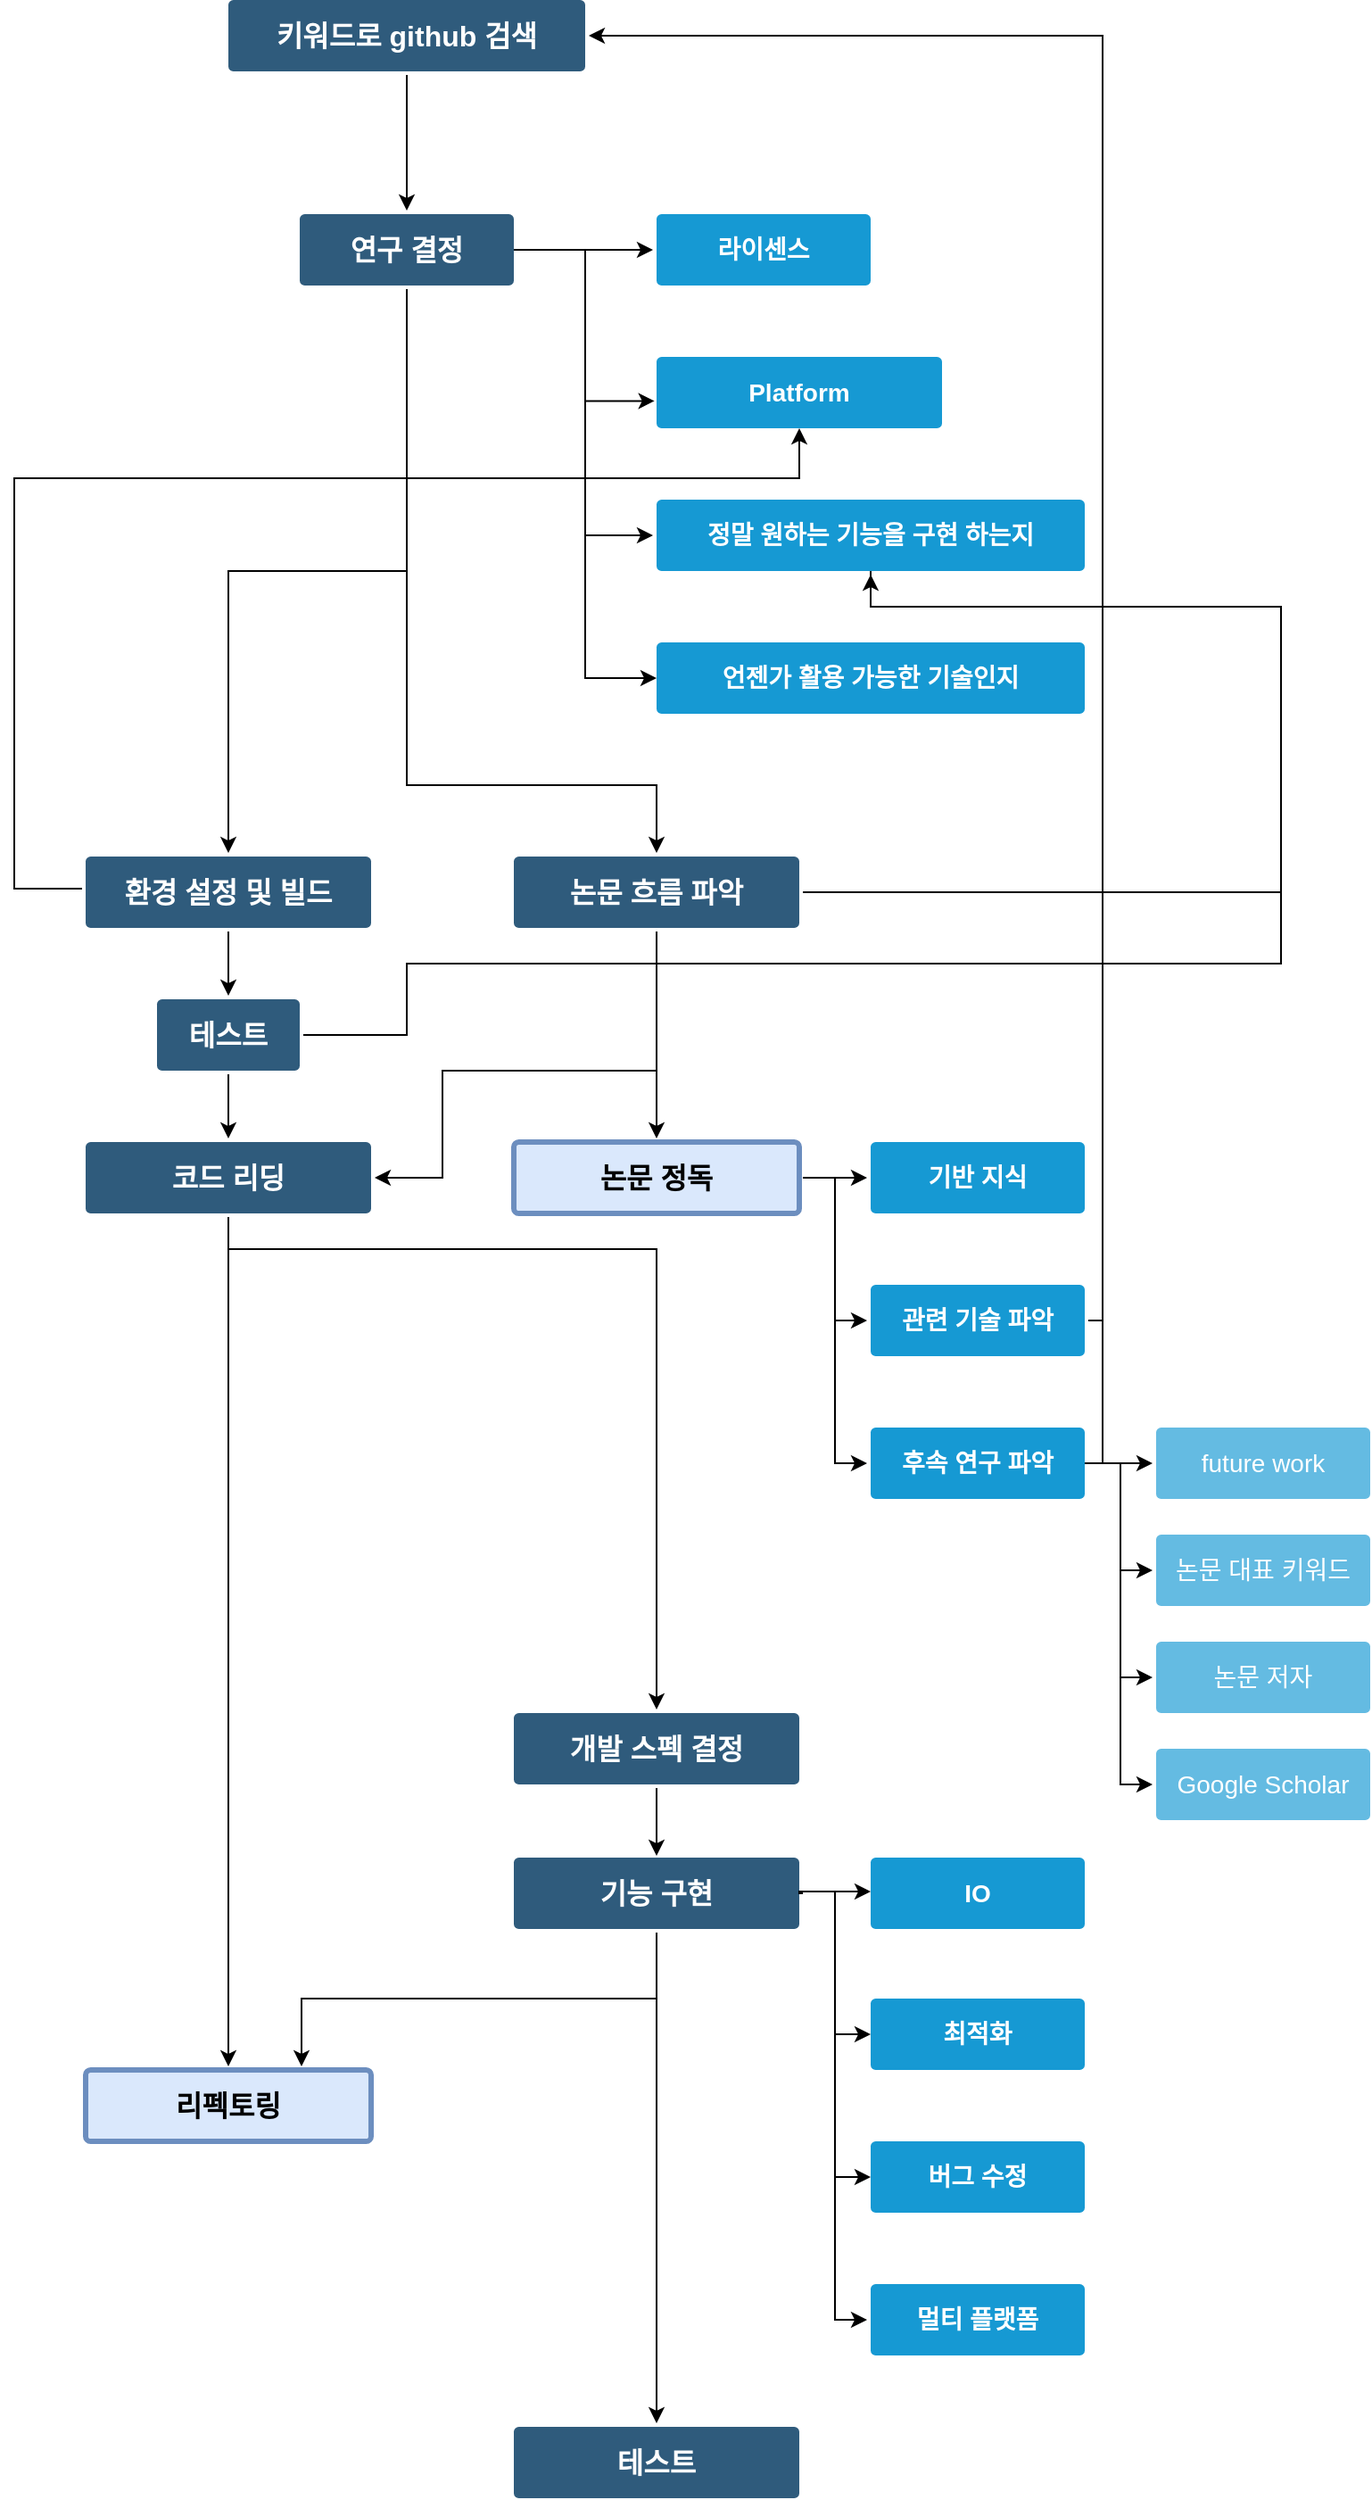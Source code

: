 <mxfile version="23.1.5" type="github">
  <diagram id="6a731a19-8d31-9384-78a2-239565b7b9f0" name="Page-1">
    <mxGraphModel dx="2440" dy="1292" grid="1" gridSize="10" guides="1" tooltips="1" connect="1" arrows="1" fold="1" page="1" pageScale="1" pageWidth="1169" pageHeight="827" background="none" math="0" shadow="0">
      <root>
        <mxCell id="0" />
        <mxCell id="1" parent="0" />
        <mxCell id="vm-wcpPuKyVr0mwxiMD0-1781" value="" style="edgeStyle=orthogonalEdgeStyle;rounded=0;orthogonalLoop=1;jettySize=auto;html=1;" parent="1" source="1749" target="vm-wcpPuKyVr0mwxiMD0-1779" edge="1">
          <mxGeometry relative="1" as="geometry">
            <Array as="points">
              <mxPoint x="500" y="270" />
              <mxPoint x="500" y="270" />
            </Array>
          </mxGeometry>
        </mxCell>
        <mxCell id="1749" value="키워드로 github 검색" style="rounded=1;whiteSpace=wrap;html=1;shadow=0;labelBackgroundColor=none;strokeColor=none;strokeWidth=3;fillColor=#2F5B7C;fontFamily=Helvetica;fontSize=16;fontColor=#FFFFFF;align=center;fontStyle=1;spacing=5;arcSize=7;perimeterSpacing=2;" parent="1" vertex="1">
          <mxGeometry x="400" y="160" width="200" height="40" as="geometry" />
        </mxCell>
        <mxCell id="1760" value="라이센스" style="rounded=1;whiteSpace=wrap;html=1;shadow=0;labelBackgroundColor=none;strokeColor=none;strokeWidth=3;fillColor=#1699d3;fontFamily=Helvetica;fontSize=14;fontColor=#FFFFFF;align=center;spacing=5;fontStyle=1;arcSize=7;perimeterSpacing=2;" parent="1" vertex="1">
          <mxGeometry x="640" y="280" width="120" height="40" as="geometry" />
        </mxCell>
        <mxCell id="1761" value="future work" style="rounded=1;whiteSpace=wrap;html=1;shadow=0;labelBackgroundColor=none;strokeColor=none;strokeWidth=3;fillColor=#64bbe2;fontFamily=Helvetica;fontSize=14;fontColor=#FFFFFF;align=center;spacing=5;arcSize=7;perimeterSpacing=2;" parent="1" vertex="1">
          <mxGeometry x="920" y="960" width="120" height="40" as="geometry" />
        </mxCell>
        <mxCell id="vm-wcpPuKyVr0mwxiMD0-1804" style="edgeStyle=orthogonalEdgeStyle;rounded=0;orthogonalLoop=1;jettySize=auto;html=1;exitX=1;exitY=0.5;exitDx=0;exitDy=0;entryX=0;entryY=0.5;entryDx=0;entryDy=0;" parent="1" source="vm-wcpPuKyVr0mwxiMD0-1779" target="1760" edge="1">
          <mxGeometry relative="1" as="geometry" />
        </mxCell>
        <mxCell id="vm-wcpPuKyVr0mwxiMD0-1812" style="edgeStyle=orthogonalEdgeStyle;rounded=0;orthogonalLoop=1;jettySize=auto;html=1;exitX=0.5;exitY=1;exitDx=0;exitDy=0;entryX=0.5;entryY=0;entryDx=0;entryDy=0;" parent="1" source="vm-wcpPuKyVr0mwxiMD0-1779" target="vm-wcpPuKyVr0mwxiMD0-1792" edge="1">
          <mxGeometry relative="1" as="geometry" />
        </mxCell>
        <mxCell id="vm-wcpPuKyVr0mwxiMD0-1779" value="연구 결정" style="rounded=1;whiteSpace=wrap;html=1;shadow=0;labelBackgroundColor=none;strokeColor=none;strokeWidth=3;fillColor=#2F5B7C;fontFamily=Helvetica;fontSize=16;fontColor=#FFFFFF;align=center;fontStyle=1;spacing=5;arcSize=7;perimeterSpacing=2;" parent="1" vertex="1">
          <mxGeometry x="440" y="280" width="120" height="40" as="geometry" />
        </mxCell>
        <mxCell id="vm-wcpPuKyVr0mwxiMD0-1782" value="Platform" style="rounded=1;whiteSpace=wrap;html=1;shadow=0;labelBackgroundColor=none;strokeColor=none;strokeWidth=3;fillColor=#1699d3;fontFamily=Helvetica;fontSize=14;fontColor=#FFFFFF;align=center;spacing=5;fontStyle=1;arcSize=7;perimeterSpacing=2;" parent="1" vertex="1">
          <mxGeometry x="640" y="360" width="160" height="40" as="geometry" />
        </mxCell>
        <mxCell id="vm-wcpPuKyVr0mwxiMD0-1783" value="정말 원하는 기능을 구현 하는지" style="rounded=1;whiteSpace=wrap;html=1;shadow=0;labelBackgroundColor=none;strokeColor=none;strokeWidth=3;fillColor=#1699d3;fontFamily=Helvetica;fontSize=14;fontColor=#FFFFFF;align=center;spacing=5;fontStyle=1;arcSize=7;perimeterSpacing=2;" parent="1" vertex="1">
          <mxGeometry x="640" y="440" width="240" height="40" as="geometry" />
        </mxCell>
        <mxCell id="vm-wcpPuKyVr0mwxiMD0-1785" value="언젠가 활용 가능한 기술인지" style="rounded=1;whiteSpace=wrap;html=1;shadow=0;labelBackgroundColor=none;strokeColor=none;strokeWidth=3;fillColor=#1699d3;fontFamily=Helvetica;fontSize=14;fontColor=#FFFFFF;align=center;spacing=5;fontStyle=1;arcSize=7;perimeterSpacing=2;" parent="1" vertex="1">
          <mxGeometry x="640" y="520" width="240" height="40" as="geometry" />
        </mxCell>
        <mxCell id="vm-wcpPuKyVr0mwxiMD0-1824" style="edgeStyle=orthogonalEdgeStyle;rounded=0;orthogonalLoop=1;jettySize=auto;html=1;exitX=1;exitY=0.5;exitDx=0;exitDy=0;entryX=0;entryY=0.5;entryDx=0;entryDy=0;" parent="1" source="vm-wcpPuKyVr0mwxiMD0-1786" target="vm-wcpPuKyVr0mwxiMD0-1787" edge="1">
          <mxGeometry relative="1" as="geometry" />
        </mxCell>
        <mxCell id="vm-wcpPuKyVr0mwxiMD0-1786" value="논문 정독" style="rounded=1;whiteSpace=wrap;html=1;shadow=0;labelBackgroundColor=none;strokeColor=#6c8ebf;strokeWidth=3;fillColor=#dae8fc;fontFamily=Helvetica;fontSize=16;align=center;fontStyle=1;spacing=5;arcSize=7;perimeterSpacing=2;" parent="1" vertex="1">
          <mxGeometry x="560" y="800" width="160" height="40" as="geometry" />
        </mxCell>
        <mxCell id="vm-wcpPuKyVr0mwxiMD0-1787" value="기반 지식" style="rounded=1;whiteSpace=wrap;html=1;shadow=0;labelBackgroundColor=none;strokeColor=none;strokeWidth=3;fillColor=#1699d3;fontFamily=Helvetica;fontSize=14;fontColor=#FFFFFF;align=center;spacing=5;fontStyle=1;arcSize=7;perimeterSpacing=2;" parent="1" vertex="1">
          <mxGeometry x="760" y="800" width="120" height="40" as="geometry" />
        </mxCell>
        <mxCell id="vm-wcpPuKyVr0mwxiMD0-1788" value="관련 기술 파악" style="rounded=1;whiteSpace=wrap;html=1;shadow=0;labelBackgroundColor=none;strokeColor=none;strokeWidth=3;fillColor=#1699d3;fontFamily=Helvetica;fontSize=14;fontColor=#FFFFFF;align=center;spacing=5;fontStyle=1;arcSize=7;perimeterSpacing=2;" parent="1" vertex="1">
          <mxGeometry x="760" y="880" width="120" height="40" as="geometry" />
        </mxCell>
        <mxCell id="vm-wcpPuKyVr0mwxiMD0-1841" style="edgeStyle=orthogonalEdgeStyle;rounded=0;orthogonalLoop=1;jettySize=auto;html=1;exitX=1;exitY=0.5;exitDx=0;exitDy=0;entryX=1;entryY=0.5;entryDx=0;entryDy=0;" parent="1" source="vm-wcpPuKyVr0mwxiMD0-1789" target="1749" edge="1">
          <mxGeometry relative="1" as="geometry">
            <mxPoint x="970" y="170" as="targetPoint" />
            <Array as="points">
              <mxPoint x="890" y="980" />
              <mxPoint x="890" y="180" />
            </Array>
          </mxGeometry>
        </mxCell>
        <mxCell id="dmVe2ICxuQ50wznMu1Lo-1763" style="edgeStyle=orthogonalEdgeStyle;rounded=0;orthogonalLoop=1;jettySize=auto;html=1;entryX=0;entryY=0.5;entryDx=0;entryDy=0;" edge="1" parent="1" source="vm-wcpPuKyVr0mwxiMD0-1789" target="dmVe2ICxuQ50wznMu1Lo-1761">
          <mxGeometry relative="1" as="geometry">
            <Array as="points">
              <mxPoint x="900" y="980" />
              <mxPoint x="900" y="1160" />
            </Array>
          </mxGeometry>
        </mxCell>
        <mxCell id="vm-wcpPuKyVr0mwxiMD0-1789" value="후속 연구 파악" style="rounded=1;whiteSpace=wrap;html=1;shadow=0;labelBackgroundColor=none;strokeColor=none;strokeWidth=3;fillColor=#1699d3;fontFamily=Helvetica;fontSize=14;fontColor=#FFFFFF;align=center;spacing=5;fontStyle=1;arcSize=7;perimeterSpacing=2;" parent="1" vertex="1">
          <mxGeometry x="760" y="960" width="120" height="40" as="geometry" />
        </mxCell>
        <mxCell id="vm-wcpPuKyVr0mwxiMD0-1790" value="논문 대표 키워드" style="rounded=1;whiteSpace=wrap;html=1;shadow=0;labelBackgroundColor=none;strokeColor=none;strokeWidth=3;fillColor=#64bbe2;fontFamily=Helvetica;fontSize=14;fontColor=#FFFFFF;align=center;spacing=5;arcSize=7;perimeterSpacing=2;" parent="1" vertex="1">
          <mxGeometry x="920" y="1020" width="120" height="40" as="geometry" />
        </mxCell>
        <mxCell id="vm-wcpPuKyVr0mwxiMD0-1791" value="논문 저자" style="rounded=1;whiteSpace=wrap;html=1;shadow=0;labelBackgroundColor=none;strokeColor=none;strokeWidth=3;fillColor=#64bbe2;fontFamily=Helvetica;fontSize=14;fontColor=#FFFFFF;align=center;spacing=5;arcSize=7;perimeterSpacing=2;" parent="1" vertex="1">
          <mxGeometry x="920" y="1080" width="120" height="40" as="geometry" />
        </mxCell>
        <mxCell id="vm-wcpPuKyVr0mwxiMD0-1815" style="edgeStyle=orthogonalEdgeStyle;rounded=0;orthogonalLoop=1;jettySize=auto;html=1;exitX=0;exitY=0.5;exitDx=0;exitDy=0;entryX=0.5;entryY=1;entryDx=0;entryDy=0;" parent="1" edge="1">
          <mxGeometry relative="1" as="geometry">
            <mxPoint x="720" y="400" as="targetPoint" />
            <mxPoint x="318" y="658" as="sourcePoint" />
            <Array as="points">
              <mxPoint x="280" y="658" />
              <mxPoint x="280" y="428" />
              <mxPoint x="720" y="428" />
            </Array>
          </mxGeometry>
        </mxCell>
        <mxCell id="vm-wcpPuKyVr0mwxiMD0-1817" style="edgeStyle=orthogonalEdgeStyle;rounded=0;orthogonalLoop=1;jettySize=auto;html=1;exitX=0.5;exitY=1;exitDx=0;exitDy=0;entryX=0.5;entryY=0;entryDx=0;entryDy=0;" parent="1" source="vm-wcpPuKyVr0mwxiMD0-1792" target="vm-wcpPuKyVr0mwxiMD0-1793" edge="1">
          <mxGeometry relative="1" as="geometry" />
        </mxCell>
        <mxCell id="vm-wcpPuKyVr0mwxiMD0-1792" value="환경 설정 및 빌드" style="rounded=1;whiteSpace=wrap;html=1;shadow=0;labelBackgroundColor=none;strokeColor=none;strokeWidth=3;fillColor=#2F5B7C;fontFamily=Helvetica;fontSize=16;fontColor=#FFFFFF;align=center;fontStyle=1;spacing=5;arcSize=7;perimeterSpacing=2;" parent="1" vertex="1">
          <mxGeometry x="320" y="640" width="160" height="40" as="geometry" />
        </mxCell>
        <mxCell id="vm-wcpPuKyVr0mwxiMD0-1818" style="edgeStyle=orthogonalEdgeStyle;rounded=0;orthogonalLoop=1;jettySize=auto;html=1;exitX=0.5;exitY=1;exitDx=0;exitDy=0;" parent="1" source="vm-wcpPuKyVr0mwxiMD0-1793" target="vm-wcpPuKyVr0mwxiMD0-1794" edge="1">
          <mxGeometry relative="1" as="geometry" />
        </mxCell>
        <mxCell id="vm-wcpPuKyVr0mwxiMD0-1820" style="edgeStyle=orthogonalEdgeStyle;rounded=0;orthogonalLoop=1;jettySize=auto;html=1;exitX=1;exitY=0.5;exitDx=0;exitDy=0;endArrow=none;endFill=0;" parent="1" source="vm-wcpPuKyVr0mwxiMD0-1793" edge="1">
          <mxGeometry relative="1" as="geometry">
            <mxPoint x="760" y="480" as="targetPoint" />
            <Array as="points">
              <mxPoint x="500" y="740" />
              <mxPoint x="500" y="700" />
              <mxPoint x="990" y="700" />
              <mxPoint x="990" y="500" />
              <mxPoint x="760" y="500" />
            </Array>
          </mxGeometry>
        </mxCell>
        <mxCell id="vm-wcpPuKyVr0mwxiMD0-1793" value="테스트" style="rounded=1;whiteSpace=wrap;html=1;shadow=0;labelBackgroundColor=none;strokeColor=none;strokeWidth=3;fillColor=#2F5B7C;fontFamily=Helvetica;fontSize=16;fontColor=#FFFFFF;align=center;fontStyle=1;spacing=5;arcSize=7;perimeterSpacing=2;" parent="1" vertex="1">
          <mxGeometry x="360" y="720" width="80" height="40" as="geometry" />
        </mxCell>
        <mxCell id="vm-wcpPuKyVr0mwxiMD0-1819" style="edgeStyle=orthogonalEdgeStyle;rounded=0;orthogonalLoop=1;jettySize=auto;html=1;exitX=0.5;exitY=1;exitDx=0;exitDy=0;entryX=0.5;entryY=0;entryDx=0;entryDy=0;" parent="1" source="vm-wcpPuKyVr0mwxiMD0-1794" target="vm-wcpPuKyVr0mwxiMD0-1795" edge="1">
          <mxGeometry relative="1" as="geometry" />
        </mxCell>
        <mxCell id="vm-wcpPuKyVr0mwxiMD0-1831" style="edgeStyle=orthogonalEdgeStyle;rounded=0;orthogonalLoop=1;jettySize=auto;html=1;exitX=0.5;exitY=1;exitDx=0;exitDy=0;entryX=0.5;entryY=0;entryDx=0;entryDy=0;" parent="1" source="vm-wcpPuKyVr0mwxiMD0-1794" target="vm-wcpPuKyVr0mwxiMD0-1796" edge="1">
          <mxGeometry relative="1" as="geometry">
            <Array as="points">
              <mxPoint x="400" y="860" />
              <mxPoint x="640" y="860" />
            </Array>
          </mxGeometry>
        </mxCell>
        <mxCell id="vm-wcpPuKyVr0mwxiMD0-1794" value="코드 리딩" style="rounded=1;whiteSpace=wrap;html=1;shadow=0;labelBackgroundColor=none;strokeColor=none;strokeWidth=3;fillColor=#2F5B7C;fontFamily=Helvetica;fontSize=16;fontColor=#FFFFFF;align=center;fontStyle=1;spacing=5;arcSize=7;perimeterSpacing=2;" parent="1" vertex="1">
          <mxGeometry x="320" y="800" width="160" height="40" as="geometry" />
        </mxCell>
        <mxCell id="vm-wcpPuKyVr0mwxiMD0-1795" value="리펙토링" style="rounded=1;whiteSpace=wrap;html=1;shadow=0;labelBackgroundColor=none;strokeColor=#6c8ebf;strokeWidth=3;fillColor=#dae8fc;fontFamily=Helvetica;fontSize=16;align=center;fontStyle=1;spacing=5;arcSize=7;perimeterSpacing=2;" parent="1" vertex="1">
          <mxGeometry x="320" y="1320" width="160" height="40" as="geometry" />
        </mxCell>
        <mxCell id="vm-wcpPuKyVr0mwxiMD0-1833" style="edgeStyle=orthogonalEdgeStyle;rounded=0;orthogonalLoop=1;jettySize=auto;html=1;exitX=0.5;exitY=1;exitDx=0;exitDy=0;" parent="1" source="vm-wcpPuKyVr0mwxiMD0-1796" edge="1">
          <mxGeometry relative="1" as="geometry">
            <mxPoint x="640" y="1200" as="targetPoint" />
          </mxGeometry>
        </mxCell>
        <mxCell id="vm-wcpPuKyVr0mwxiMD0-1796" value="개발 스펙 결정" style="rounded=1;whiteSpace=wrap;html=1;shadow=0;labelBackgroundColor=none;strokeColor=none;strokeWidth=3;fillColor=#2F5B7C;fontFamily=Helvetica;fontSize=16;fontColor=#FFFFFF;align=center;fontStyle=1;spacing=5;arcSize=7;perimeterSpacing=2;" parent="1" vertex="1">
          <mxGeometry x="560" y="1120" width="160" height="40" as="geometry" />
        </mxCell>
        <mxCell id="vm-wcpPuKyVr0mwxiMD0-1834" style="edgeStyle=orthogonalEdgeStyle;rounded=0;orthogonalLoop=1;jettySize=auto;html=1;exitX=0.5;exitY=1;exitDx=0;exitDy=0;" parent="1" source="vm-wcpPuKyVr0mwxiMD0-1797" target="vm-wcpPuKyVr0mwxiMD0-1802" edge="1">
          <mxGeometry relative="1" as="geometry" />
        </mxCell>
        <mxCell id="vm-wcpPuKyVr0mwxiMD0-1845" style="edgeStyle=orthogonalEdgeStyle;rounded=0;orthogonalLoop=1;jettySize=auto;html=1;exitX=0.5;exitY=1;exitDx=0;exitDy=0;entryX=0.75;entryY=0;entryDx=0;entryDy=0;" parent="1" source="vm-wcpPuKyVr0mwxiMD0-1797" target="vm-wcpPuKyVr0mwxiMD0-1795" edge="1">
          <mxGeometry relative="1" as="geometry">
            <Array as="points">
              <mxPoint x="640" y="1280" />
              <mxPoint x="441" y="1280" />
            </Array>
          </mxGeometry>
        </mxCell>
        <mxCell id="vm-wcpPuKyVr0mwxiMD0-1797" value="기능 구현" style="rounded=1;whiteSpace=wrap;html=1;shadow=0;labelBackgroundColor=none;strokeColor=none;strokeWidth=3;fillColor=#2F5B7C;fontFamily=Helvetica;fontSize=16;fontColor=#FFFFFF;align=center;fontStyle=1;spacing=5;arcSize=7;perimeterSpacing=2;" parent="1" vertex="1">
          <mxGeometry x="560" y="1201" width="160" height="40" as="geometry" />
        </mxCell>
        <mxCell id="vm-wcpPuKyVr0mwxiMD0-1798" value="IO" style="rounded=1;whiteSpace=wrap;html=1;shadow=0;labelBackgroundColor=none;strokeColor=none;strokeWidth=3;fillColor=#1699d3;fontFamily=Helvetica;fontSize=14;fontColor=#FFFFFF;align=center;spacing=5;fontStyle=1;arcSize=7;perimeterSpacing=2;" parent="1" vertex="1">
          <mxGeometry x="760" y="1201" width="120" height="40" as="geometry" />
        </mxCell>
        <mxCell id="vm-wcpPuKyVr0mwxiMD0-1799" value="최적화" style="rounded=1;whiteSpace=wrap;html=1;shadow=0;labelBackgroundColor=none;strokeColor=none;strokeWidth=3;fillColor=#1699d3;fontFamily=Helvetica;fontSize=14;fontColor=#FFFFFF;align=center;spacing=5;fontStyle=1;arcSize=7;perimeterSpacing=2;" parent="1" vertex="1">
          <mxGeometry x="760" y="1280" width="120" height="40" as="geometry" />
        </mxCell>
        <mxCell id="vm-wcpPuKyVr0mwxiMD0-1800" value="버그 수정" style="rounded=1;whiteSpace=wrap;html=1;shadow=0;labelBackgroundColor=none;strokeColor=none;strokeWidth=3;fillColor=#1699d3;fontFamily=Helvetica;fontSize=14;fontColor=#FFFFFF;align=center;spacing=5;fontStyle=1;arcSize=7;perimeterSpacing=2;" parent="1" vertex="1">
          <mxGeometry x="760" y="1360" width="120" height="40" as="geometry" />
        </mxCell>
        <mxCell id="vm-wcpPuKyVr0mwxiMD0-1801" value="멀티 플랫폼" style="rounded=1;whiteSpace=wrap;html=1;shadow=0;labelBackgroundColor=none;strokeColor=none;strokeWidth=3;fillColor=#1699d3;fontFamily=Helvetica;fontSize=14;fontColor=#FFFFFF;align=center;spacing=5;fontStyle=1;arcSize=7;perimeterSpacing=2;" parent="1" vertex="1">
          <mxGeometry x="760" y="1440" width="120" height="40" as="geometry" />
        </mxCell>
        <mxCell id="vm-wcpPuKyVr0mwxiMD0-1802" value="테스트" style="rounded=1;whiteSpace=wrap;html=1;shadow=0;labelBackgroundColor=none;strokeColor=none;strokeWidth=3;fillColor=#2F5B7C;fontFamily=Helvetica;fontSize=16;fontColor=#FFFFFF;align=center;fontStyle=1;spacing=5;arcSize=7;perimeterSpacing=2;" parent="1" vertex="1">
          <mxGeometry x="560" y="1520" width="160" height="40" as="geometry" />
        </mxCell>
        <mxCell id="vm-wcpPuKyVr0mwxiMD0-1806" style="edgeStyle=orthogonalEdgeStyle;rounded=0;orthogonalLoop=1;jettySize=auto;html=1;exitX=1;exitY=0.5;exitDx=0;exitDy=0;entryX=0.005;entryY=0.607;entryDx=0;entryDy=0;entryPerimeter=0;" parent="1" source="vm-wcpPuKyVr0mwxiMD0-1779" target="vm-wcpPuKyVr0mwxiMD0-1782" edge="1">
          <mxGeometry relative="1" as="geometry">
            <Array as="points">
              <mxPoint x="600" y="300" />
              <mxPoint x="600" y="385" />
            </Array>
          </mxGeometry>
        </mxCell>
        <mxCell id="vm-wcpPuKyVr0mwxiMD0-1814" style="edgeStyle=orthogonalEdgeStyle;rounded=0;orthogonalLoop=1;jettySize=auto;html=1;exitX=1;exitY=0.5;exitDx=0;exitDy=0;entryX=0.5;entryY=1;entryDx=0;entryDy=0;" parent="1" source="vm-wcpPuKyVr0mwxiMD0-1808" target="vm-wcpPuKyVr0mwxiMD0-1783" edge="1">
          <mxGeometry relative="1" as="geometry">
            <mxPoint x="970" y="660" as="targetPoint" />
            <Array as="points">
              <mxPoint x="990" y="660" />
              <mxPoint x="990" y="500" />
              <mxPoint x="760" y="500" />
            </Array>
          </mxGeometry>
        </mxCell>
        <mxCell id="vm-wcpPuKyVr0mwxiMD0-1823" style="edgeStyle=orthogonalEdgeStyle;rounded=0;orthogonalLoop=1;jettySize=auto;html=1;exitX=0.5;exitY=1;exitDx=0;exitDy=0;entryX=0.5;entryY=0;entryDx=0;entryDy=0;" parent="1" source="vm-wcpPuKyVr0mwxiMD0-1808" target="vm-wcpPuKyVr0mwxiMD0-1786" edge="1">
          <mxGeometry relative="1" as="geometry" />
        </mxCell>
        <mxCell id="vm-wcpPuKyVr0mwxiMD0-1832" style="edgeStyle=orthogonalEdgeStyle;rounded=0;orthogonalLoop=1;jettySize=auto;html=1;exitX=0.5;exitY=1;exitDx=0;exitDy=0;entryX=1;entryY=0.5;entryDx=0;entryDy=0;" parent="1" source="vm-wcpPuKyVr0mwxiMD0-1808" target="vm-wcpPuKyVr0mwxiMD0-1794" edge="1">
          <mxGeometry relative="1" as="geometry">
            <Array as="points">
              <mxPoint x="640" y="760" />
              <mxPoint x="520" y="760" />
              <mxPoint x="520" y="820" />
            </Array>
          </mxGeometry>
        </mxCell>
        <mxCell id="vm-wcpPuKyVr0mwxiMD0-1808" value="논문 흐름 파악" style="rounded=1;whiteSpace=wrap;html=1;shadow=0;labelBackgroundColor=none;strokeColor=none;strokeWidth=3;fillColor=#2F5B7C;fontFamily=Helvetica;fontSize=16;fontColor=#FFFFFF;align=center;fontStyle=1;spacing=5;arcSize=7;perimeterSpacing=2;" parent="1" vertex="1">
          <mxGeometry x="560" y="640" width="160" height="40" as="geometry" />
        </mxCell>
        <mxCell id="vm-wcpPuKyVr0mwxiMD0-1810" style="edgeStyle=orthogonalEdgeStyle;rounded=0;orthogonalLoop=1;jettySize=auto;html=1;exitX=1;exitY=0.5;exitDx=0;exitDy=0;entryX=0;entryY=0.5;entryDx=0;entryDy=0;" parent="1" source="vm-wcpPuKyVr0mwxiMD0-1779" target="vm-wcpPuKyVr0mwxiMD0-1783" edge="1">
          <mxGeometry relative="1" as="geometry">
            <mxPoint x="572" y="310" as="sourcePoint" />
            <mxPoint x="649" y="395" as="targetPoint" />
            <Array as="points">
              <mxPoint x="600" y="300" />
              <mxPoint x="600" y="460" />
            </Array>
          </mxGeometry>
        </mxCell>
        <mxCell id="vm-wcpPuKyVr0mwxiMD0-1811" style="edgeStyle=orthogonalEdgeStyle;rounded=0;orthogonalLoop=1;jettySize=auto;html=1;entryX=0;entryY=0.5;entryDx=0;entryDy=0;" parent="1" edge="1">
          <mxGeometry relative="1" as="geometry">
            <mxPoint x="560" y="300" as="sourcePoint" />
            <mxPoint x="640" y="540" as="targetPoint" />
            <Array as="points">
              <mxPoint x="600" y="300" />
              <mxPoint x="600" y="540" />
            </Array>
          </mxGeometry>
        </mxCell>
        <mxCell id="vm-wcpPuKyVr0mwxiMD0-1813" style="edgeStyle=orthogonalEdgeStyle;rounded=0;orthogonalLoop=1;jettySize=auto;html=1;entryX=0.5;entryY=0;entryDx=0;entryDy=0;exitX=0.5;exitY=1;exitDx=0;exitDy=0;" parent="1" source="vm-wcpPuKyVr0mwxiMD0-1779" target="vm-wcpPuKyVr0mwxiMD0-1808" edge="1">
          <mxGeometry relative="1" as="geometry">
            <mxPoint x="510" y="330" as="sourcePoint" />
            <mxPoint x="410" y="648" as="targetPoint" />
            <Array as="points">
              <mxPoint x="500" y="600" />
              <mxPoint x="640" y="600" />
            </Array>
          </mxGeometry>
        </mxCell>
        <mxCell id="vm-wcpPuKyVr0mwxiMD0-1825" style="edgeStyle=orthogonalEdgeStyle;rounded=0;orthogonalLoop=1;jettySize=auto;html=1;exitX=1;exitY=0.5;exitDx=0;exitDy=0;entryX=0;entryY=0.5;entryDx=0;entryDy=0;" parent="1" source="vm-wcpPuKyVr0mwxiMD0-1786" target="vm-wcpPuKyVr0mwxiMD0-1788" edge="1">
          <mxGeometry relative="1" as="geometry">
            <mxPoint x="732" y="830" as="sourcePoint" />
            <mxPoint x="768" y="830" as="targetPoint" />
            <Array as="points">
              <mxPoint x="740" y="820" />
              <mxPoint x="740" y="900" />
            </Array>
          </mxGeometry>
        </mxCell>
        <mxCell id="vm-wcpPuKyVr0mwxiMD0-1826" style="edgeStyle=orthogonalEdgeStyle;rounded=0;orthogonalLoop=1;jettySize=auto;html=1;exitX=1;exitY=0.5;exitDx=0;exitDy=0;entryX=0;entryY=0.5;entryDx=0;entryDy=0;" parent="1" source="vm-wcpPuKyVr0mwxiMD0-1786" target="vm-wcpPuKyVr0mwxiMD0-1789" edge="1">
          <mxGeometry relative="1" as="geometry">
            <mxPoint x="732" y="830" as="sourcePoint" />
            <mxPoint x="768" y="910" as="targetPoint" />
            <Array as="points">
              <mxPoint x="740" y="820" />
              <mxPoint x="740" y="980" />
            </Array>
          </mxGeometry>
        </mxCell>
        <mxCell id="vm-wcpPuKyVr0mwxiMD0-1827" style="edgeStyle=orthogonalEdgeStyle;rounded=0;orthogonalLoop=1;jettySize=auto;html=1;exitX=1;exitY=0.5;exitDx=0;exitDy=0;entryX=0;entryY=0.5;entryDx=0;entryDy=0;" parent="1" target="1761" edge="1">
          <mxGeometry relative="1" as="geometry">
            <mxPoint x="880" y="980" as="sourcePoint" />
            <mxPoint x="916" y="980" as="targetPoint" />
          </mxGeometry>
        </mxCell>
        <mxCell id="vm-wcpPuKyVr0mwxiMD0-1828" style="edgeStyle=orthogonalEdgeStyle;rounded=0;orthogonalLoop=1;jettySize=auto;html=1;exitX=1;exitY=0.5;exitDx=0;exitDy=0;entryX=0;entryY=0.5;entryDx=0;entryDy=0;" parent="1" target="vm-wcpPuKyVr0mwxiMD0-1790" edge="1">
          <mxGeometry relative="1" as="geometry">
            <mxPoint x="880" y="980" as="sourcePoint" />
            <mxPoint x="916" y="1060" as="targetPoint" />
            <Array as="points">
              <mxPoint x="900" y="980" />
              <mxPoint x="900" y="1040" />
            </Array>
          </mxGeometry>
        </mxCell>
        <mxCell id="vm-wcpPuKyVr0mwxiMD0-1829" style="edgeStyle=orthogonalEdgeStyle;rounded=0;orthogonalLoop=1;jettySize=auto;html=1;exitX=1;exitY=0.5;exitDx=0;exitDy=0;entryX=0;entryY=0.5;entryDx=0;entryDy=0;" parent="1" target="vm-wcpPuKyVr0mwxiMD0-1791" edge="1">
          <mxGeometry relative="1" as="geometry">
            <mxPoint x="880" y="980" as="sourcePoint" />
            <mxPoint x="916" y="1140" as="targetPoint" />
            <Array as="points">
              <mxPoint x="900" y="980" />
              <mxPoint x="900" y="1100" />
            </Array>
          </mxGeometry>
        </mxCell>
        <mxCell id="vm-wcpPuKyVr0mwxiMD0-1837" style="edgeStyle=orthogonalEdgeStyle;rounded=0;orthogonalLoop=1;jettySize=auto;html=1;exitX=1;exitY=0.5;exitDx=0;exitDy=0;entryX=0;entryY=0.5;entryDx=0;entryDy=0;" parent="1" edge="1">
          <mxGeometry relative="1" as="geometry">
            <mxPoint x="722" y="1220" as="sourcePoint" />
            <mxPoint x="760" y="1220" as="targetPoint" />
          </mxGeometry>
        </mxCell>
        <mxCell id="vm-wcpPuKyVr0mwxiMD0-1838" style="edgeStyle=orthogonalEdgeStyle;rounded=0;orthogonalLoop=1;jettySize=auto;html=1;exitX=1;exitY=0.5;exitDx=0;exitDy=0;entryX=0;entryY=0.5;entryDx=0;entryDy=0;" parent="1" edge="1">
          <mxGeometry relative="1" as="geometry">
            <mxPoint x="722" y="1220" as="sourcePoint" />
            <mxPoint x="760" y="1300" as="targetPoint" />
            <Array as="points">
              <mxPoint x="740" y="1220" />
              <mxPoint x="740" y="1300" />
            </Array>
          </mxGeometry>
        </mxCell>
        <mxCell id="vm-wcpPuKyVr0mwxiMD0-1839" style="edgeStyle=orthogonalEdgeStyle;rounded=0;orthogonalLoop=1;jettySize=auto;html=1;exitX=1;exitY=0.5;exitDx=0;exitDy=0;entryX=0;entryY=0.5;entryDx=0;entryDy=0;" parent="1" edge="1">
          <mxGeometry relative="1" as="geometry">
            <mxPoint x="722" y="1220" as="sourcePoint" />
            <mxPoint x="760" y="1380" as="targetPoint" />
            <Array as="points">
              <mxPoint x="740" y="1220" />
              <mxPoint x="740" y="1380" />
            </Array>
          </mxGeometry>
        </mxCell>
        <mxCell id="vm-wcpPuKyVr0mwxiMD0-1840" style="edgeStyle=orthogonalEdgeStyle;rounded=0;orthogonalLoop=1;jettySize=auto;html=1;exitX=1;exitY=0.5;exitDx=0;exitDy=0;entryX=0;entryY=0.5;entryDx=0;entryDy=0;" parent="1" source="vm-wcpPuKyVr0mwxiMD0-1797" edge="1">
          <mxGeometry relative="1" as="geometry">
            <mxPoint x="720" y="1300" as="sourcePoint" />
            <mxPoint x="758" y="1460" as="targetPoint" />
            <Array as="points">
              <mxPoint x="720" y="1221" />
              <mxPoint x="720" y="1220" />
              <mxPoint x="740" y="1220" />
              <mxPoint x="740" y="1460" />
            </Array>
          </mxGeometry>
        </mxCell>
        <mxCell id="vm-wcpPuKyVr0mwxiMD0-1843" style="edgeStyle=orthogonalEdgeStyle;rounded=0;orthogonalLoop=1;jettySize=auto;html=1;exitX=1;exitY=0.5;exitDx=0;exitDy=0;entryX=1;entryY=0.5;entryDx=0;entryDy=0;endArrow=none;endFill=0;" parent="1" source="vm-wcpPuKyVr0mwxiMD0-1788" edge="1">
          <mxGeometry relative="1" as="geometry">
            <mxPoint x="620" y="180.03" as="targetPoint" />
            <mxPoint x="900" y="980.03" as="sourcePoint" />
            <Array as="points">
              <mxPoint x="890" y="900" />
              <mxPoint x="890" y="180" />
            </Array>
          </mxGeometry>
        </mxCell>
        <mxCell id="dmVe2ICxuQ50wznMu1Lo-1761" value="Google Scholar" style="rounded=1;whiteSpace=wrap;html=1;shadow=0;labelBackgroundColor=none;strokeColor=none;strokeWidth=3;fillColor=#64bbe2;fontFamily=Helvetica;fontSize=14;fontColor=#FFFFFF;align=center;spacing=5;arcSize=7;perimeterSpacing=2;" vertex="1" parent="1">
          <mxGeometry x="920" y="1140" width="120" height="40" as="geometry" />
        </mxCell>
      </root>
    </mxGraphModel>
  </diagram>
</mxfile>
